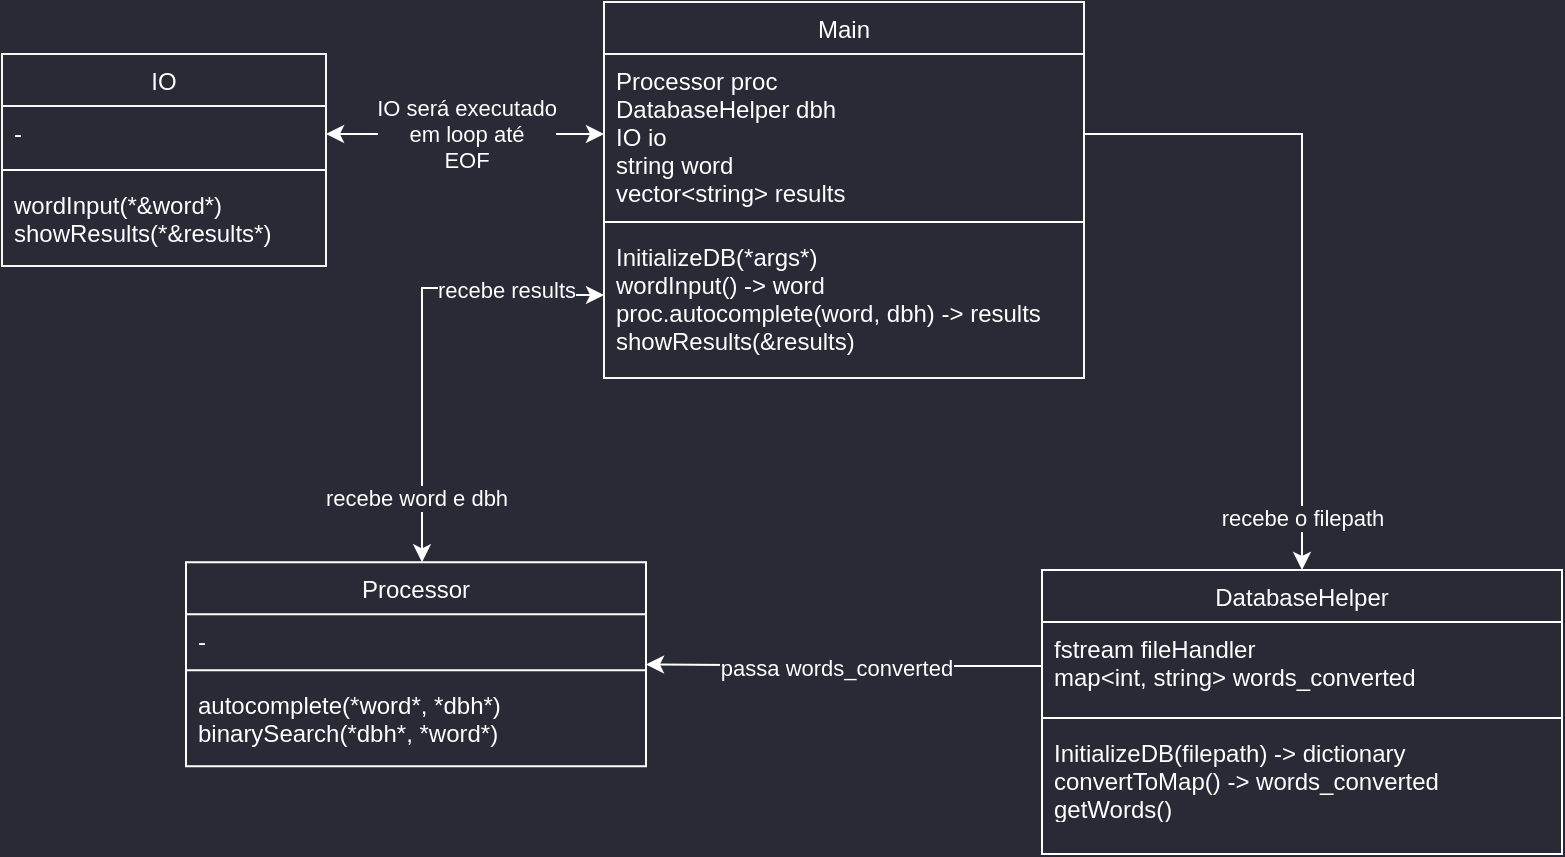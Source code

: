 <mxfile version="16.4.0" type="device"><diagram id="C5RBs43oDa-KdzZeNtuy" name="Page-1"><mxGraphModel dx="1326" dy="603" grid="0" gridSize="10" guides="1" tooltips="1" connect="1" arrows="1" fold="1" page="0" pageScale="1" pageWidth="827" pageHeight="1169" background="#282a36" math="0" shadow="0"><root><mxCell id="WIyWlLk6GJQsqaUBKTNV-0"/><mxCell id="WIyWlLk6GJQsqaUBKTNV-1" parent="WIyWlLk6GJQsqaUBKTNV-0"/><mxCell id="zkfFHV4jXpPFQw0GAbJ--6" value="Main" style="swimlane;fontStyle=0;align=center;verticalAlign=top;childLayout=stackLayout;horizontal=1;startSize=26;horizontalStack=0;resizeParent=1;resizeLast=0;collapsible=1;marginBottom=0;rounded=0;shadow=0;strokeWidth=1;fontColor=#FFFFFF;labelBackgroundColor=none;fillColor=none;labelBorderColor=none;strokeColor=#f8f8f2;" parent="WIyWlLk6GJQsqaUBKTNV-1" vertex="1"><mxGeometry x="296" y="43" width="240" height="188" as="geometry"><mxRectangle x="220" y="360" width="160" height="26" as="alternateBounds"/></mxGeometry></mxCell><mxCell id="zkfFHV4jXpPFQw0GAbJ--7" value="Processor proc&#10;DatabaseHelper dbh&#10;IO io&#10;string word&#10;vector&lt;string&gt; results" style="text;align=left;verticalAlign=top;spacingLeft=4;spacingRight=4;overflow=hidden;rotatable=0;points=[[0,0.5],[1,0.5]];portConstraint=eastwest;fontColor=#FFFFFF;labelBorderColor=none;" parent="zkfFHV4jXpPFQw0GAbJ--6" vertex="1"><mxGeometry y="26" width="240" height="80" as="geometry"/></mxCell><mxCell id="zkfFHV4jXpPFQw0GAbJ--9" value="" style="line;html=1;strokeWidth=1;align=left;verticalAlign=middle;spacingTop=-1;spacingLeft=3;spacingRight=3;rotatable=0;labelPosition=right;points=[];portConstraint=eastwest;fontColor=#FFFFFF;labelBorderColor=none;strokeColor=#FFFFFF;" parent="zkfFHV4jXpPFQw0GAbJ--6" vertex="1"><mxGeometry y="106" width="240" height="8" as="geometry"/></mxCell><mxCell id="zkfFHV4jXpPFQw0GAbJ--11" value="InitializeDB(*args*)&#10;wordInput() -&gt; word&#10;proc.autocomplete(word, dbh) -&gt; results&#10;showResults(&amp;results)" style="text;align=left;verticalAlign=top;spacingLeft=4;spacingRight=4;overflow=hidden;rotatable=0;points=[[0,0.5],[1,0.5]];portConstraint=eastwest;fontColor=#FFFFFF;fontStyle=0;labelBorderColor=none;" parent="zkfFHV4jXpPFQw0GAbJ--6" vertex="1"><mxGeometry y="114" width="240" height="65" as="geometry"/></mxCell><mxCell id="zkfFHV4jXpPFQw0GAbJ--13" value="DatabaseHelper" style="swimlane;fontStyle=0;align=center;verticalAlign=top;childLayout=stackLayout;horizontal=1;startSize=26;horizontalStack=0;resizeParent=1;resizeLast=0;collapsible=1;marginBottom=0;rounded=0;shadow=0;strokeWidth=1;fontColor=#FFFFFF;fillColor=none;labelBorderColor=none;strokeColor=#FFFFFF;" parent="WIyWlLk6GJQsqaUBKTNV-1" vertex="1"><mxGeometry x="515" y="327" width="260" height="142" as="geometry"><mxRectangle x="430" y="444" width="170" height="26" as="alternateBounds"/></mxGeometry></mxCell><mxCell id="zkfFHV4jXpPFQw0GAbJ--14" value="fstream fileHandler&#10;map&lt;int, string&gt; words_converted" style="text;align=left;verticalAlign=top;spacingLeft=4;spacingRight=4;overflow=hidden;rotatable=0;points=[[0,0.5],[1,0.5]];portConstraint=eastwest;fontColor=#FFFFFF;labelBorderColor=none;" parent="zkfFHV4jXpPFQw0GAbJ--13" vertex="1"><mxGeometry y="26" width="260" height="44" as="geometry"/></mxCell><mxCell id="zkfFHV4jXpPFQw0GAbJ--15" value="" style="line;html=1;strokeWidth=1;align=left;verticalAlign=middle;spacingTop=-1;spacingLeft=3;spacingRight=3;rotatable=0;labelPosition=right;points=[];portConstraint=eastwest;fontColor=#FFFFFF;labelBorderColor=none;strokeColor=#FFFFFF;" parent="zkfFHV4jXpPFQw0GAbJ--13" vertex="1"><mxGeometry y="70" width="260" height="8" as="geometry"/></mxCell><mxCell id="J4kxLh2qlvf4K1cdq-Gc-14" value="InitializeDB(filepath) -&gt; dictionary&#10;convertToMap() -&gt; words_converted&#10;getWords()" style="text;align=left;verticalAlign=top;spacingLeft=4;spacingRight=4;overflow=hidden;rotatable=0;points=[[0,0.5],[1,0.5]];portConstraint=eastwest;fontColor=#FFFFFF;labelBorderColor=none;" parent="zkfFHV4jXpPFQw0GAbJ--13" vertex="1"><mxGeometry y="78" width="260" height="44" as="geometry"/></mxCell><mxCell id="J4kxLh2qlvf4K1cdq-Gc-0" value="Processor" style="swimlane;fontStyle=0;align=center;verticalAlign=top;childLayout=stackLayout;horizontal=1;startSize=26;horizontalStack=0;resizeParent=1;resizeLast=0;collapsible=1;marginBottom=0;rounded=0;shadow=0;strokeWidth=1;fontColor=#FFFFFF;labelBorderColor=none;fillColor=none;strokeColor=#FFFFFF;" parent="WIyWlLk6GJQsqaUBKTNV-1" vertex="1"><mxGeometry x="87" y="323.17" width="230" height="102" as="geometry"><mxRectangle x="215" y="558" width="170" height="26" as="alternateBounds"/></mxGeometry></mxCell><mxCell id="J4kxLh2qlvf4K1cdq-Gc-1" value="-" style="text;align=left;verticalAlign=top;spacingLeft=4;spacingRight=4;overflow=hidden;rotatable=0;points=[[0,0.5],[1,0.5]];portConstraint=eastwest;fontColor=#FFFFFF;labelBorderColor=none;" parent="J4kxLh2qlvf4K1cdq-Gc-0" vertex="1"><mxGeometry y="26" width="230" height="24" as="geometry"/></mxCell><mxCell id="J4kxLh2qlvf4K1cdq-Gc-2" value="" style="line;html=1;strokeWidth=1;align=left;verticalAlign=middle;spacingTop=-1;spacingLeft=3;spacingRight=3;rotatable=0;labelPosition=right;points=[];portConstraint=eastwest;fontColor=#FFFFFF;labelBorderColor=none;fillColor=none;strokeColor=#FFFFFF;" parent="J4kxLh2qlvf4K1cdq-Gc-0" vertex="1"><mxGeometry y="50" width="230" height="8" as="geometry"/></mxCell><mxCell id="J4kxLh2qlvf4K1cdq-Gc-17" value="autocomplete(*word*, *dbh*)&#10;binarySearch(*dbh*, *word*)&#10;" style="text;align=left;verticalAlign=top;spacingLeft=4;spacingRight=4;overflow=hidden;rotatable=0;points=[[0,0.5],[1,0.5]];portConstraint=eastwest;fontColor=#FFFFFF;labelBorderColor=none;" parent="J4kxLh2qlvf4K1cdq-Gc-0" vertex="1"><mxGeometry y="58" width="230" height="44" as="geometry"/></mxCell><mxCell id="J4kxLh2qlvf4K1cdq-Gc-7" style="edgeStyle=orthogonalEdgeStyle;rounded=0;orthogonalLoop=1;jettySize=auto;html=1;exitX=1;exitY=0.5;exitDx=0;exitDy=0;entryX=0.5;entryY=0;entryDx=0;entryDy=0;fontColor=#FFFFFF;labelBorderColor=none;strokeColor=#FFFFFF;" parent="WIyWlLk6GJQsqaUBKTNV-1" source="zkfFHV4jXpPFQw0GAbJ--7" target="zkfFHV4jXpPFQw0GAbJ--13" edge="1"><mxGeometry relative="1" as="geometry"/></mxCell><mxCell id="J4kxLh2qlvf4K1cdq-Gc-22" value="recebe o filepath" style="edgeLabel;html=1;align=center;verticalAlign=middle;resizable=0;points=[];fontColor=#FFFFFF;labelBackgroundColor=#282A36;labelBorderColor=none;" parent="J4kxLh2qlvf4K1cdq-Gc-7" vertex="1" connectable="0"><mxGeometry x="0.465" relative="1" as="geometry"><mxPoint y="61" as="offset"/></mxGeometry></mxCell><mxCell id="J4kxLh2qlvf4K1cdq-Gc-9" style="edgeStyle=orthogonalEdgeStyle;rounded=0;orthogonalLoop=1;jettySize=auto;html=1;exitX=0;exitY=0.5;exitDx=0;exitDy=0;fontColor=#FFFFFF;labelBorderColor=none;strokeColor=#FFFFFF;" parent="WIyWlLk6GJQsqaUBKTNV-1" source="zkfFHV4jXpPFQw0GAbJ--14" target="J4kxLh2qlvf4K1cdq-Gc-0" edge="1"><mxGeometry relative="1" as="geometry"/></mxCell><mxCell id="J4kxLh2qlvf4K1cdq-Gc-25" value="&lt;div&gt;passa words_converted&lt;/div&gt;" style="edgeLabel;html=1;align=center;verticalAlign=middle;resizable=0;points=[];fontColor=#FFFFFF;labelBorderColor=none;labelBackgroundColor=#282A36;" parent="J4kxLh2qlvf4K1cdq-Gc-9" vertex="1" connectable="0"><mxGeometry x="-0.311" y="-2" relative="1" as="geometry"><mxPoint x="-35" y="3" as="offset"/></mxGeometry></mxCell><mxCell id="J4kxLh2qlvf4K1cdq-Gc-10" style="edgeStyle=orthogonalEdgeStyle;rounded=0;orthogonalLoop=1;jettySize=auto;html=1;exitX=0;exitY=0.5;exitDx=0;exitDy=0;fontColor=#FFFFFF;labelBorderColor=none;strokeColor=#FFFFFF;startArrow=classic;startFill=1;" parent="WIyWlLk6GJQsqaUBKTNV-1" source="zkfFHV4jXpPFQw0GAbJ--11" target="J4kxLh2qlvf4K1cdq-Gc-0" edge="1"><mxGeometry relative="1" as="geometry"><Array as="points"><mxPoint x="270" y="186"/><mxPoint x="205" y="186"/></Array></mxGeometry></mxCell><mxCell id="J4kxLh2qlvf4K1cdq-Gc-23" value="recebe word e dbh" style="edgeLabel;html=1;align=center;verticalAlign=middle;resizable=0;points=[];fontColor=#FFFFFF;labelBorderColor=none;labelBackgroundColor=#282A36;" parent="J4kxLh2qlvf4K1cdq-Gc-10" vertex="1" connectable="0"><mxGeometry x="0.613" relative="1" as="geometry"><mxPoint x="-3" y="12" as="offset"/></mxGeometry></mxCell><mxCell id="J4kxLh2qlvf4K1cdq-Gc-24" value="recebe results" style="edgeLabel;html=1;align=center;verticalAlign=middle;resizable=0;points=[];fontColor=#FFFFFF;labelBorderColor=none;labelBackgroundColor=#282A36;" parent="J4kxLh2qlvf4K1cdq-Gc-10" vertex="1" connectable="0"><mxGeometry x="-0.704" y="-2" relative="1" as="geometry"><mxPoint x="-18" y="3" as="offset"/></mxGeometry></mxCell><mxCell id="J4kxLh2qlvf4K1cdq-Gc-28" value="IO" style="swimlane;fontStyle=0;align=center;verticalAlign=top;childLayout=stackLayout;horizontal=1;startSize=26;horizontalStack=0;resizeParent=1;resizeLast=0;collapsible=1;marginBottom=0;rounded=0;shadow=0;strokeWidth=1;fontColor=#FFFFFF;labelBackgroundColor=none;fillColor=none;labelBorderColor=none;strokeColor=#f8f8f2;" parent="WIyWlLk6GJQsqaUBKTNV-1" vertex="1"><mxGeometry x="-5" y="69" width="162" height="106" as="geometry"><mxRectangle x="220" y="360" width="160" height="26" as="alternateBounds"/></mxGeometry></mxCell><mxCell id="J4kxLh2qlvf4K1cdq-Gc-29" value="-" style="text;align=left;verticalAlign=top;spacingLeft=4;spacingRight=4;overflow=hidden;rotatable=0;points=[[0,0.5],[1,0.5]];portConstraint=eastwest;fontColor=#FFFFFF;labelBorderColor=none;" parent="J4kxLh2qlvf4K1cdq-Gc-28" vertex="1"><mxGeometry y="26" width="162" height="28" as="geometry"/></mxCell><mxCell id="J4kxLh2qlvf4K1cdq-Gc-30" value="" style="line;html=1;strokeWidth=1;align=left;verticalAlign=middle;spacingTop=-1;spacingLeft=3;spacingRight=3;rotatable=0;labelPosition=right;points=[];portConstraint=eastwest;fontColor=#FFFFFF;labelBorderColor=none;strokeColor=#FFFFFF;" parent="J4kxLh2qlvf4K1cdq-Gc-28" vertex="1"><mxGeometry y="54" width="162" height="8" as="geometry"/></mxCell><mxCell id="J4kxLh2qlvf4K1cdq-Gc-31" value="wordInput(*&amp;word*)&#10;showResults(*&amp;results*)&#10;" style="text;align=left;verticalAlign=top;spacingLeft=4;spacingRight=4;overflow=hidden;rotatable=0;points=[[0,0.5],[1,0.5]];portConstraint=eastwest;fontColor=#FFFFFF;fontStyle=0;labelBorderColor=none;" parent="J4kxLh2qlvf4K1cdq-Gc-28" vertex="1"><mxGeometry y="62" width="162" height="44" as="geometry"/></mxCell><mxCell id="J4kxLh2qlvf4K1cdq-Gc-32" style="edgeStyle=orthogonalEdgeStyle;rounded=0;orthogonalLoop=1;jettySize=auto;html=1;exitX=1;exitY=0.5;exitDx=0;exitDy=0;entryX=0;entryY=0.5;entryDx=0;entryDy=0;labelBorderColor=none;fontColor=#FFFFFF;strokeColor=#FFFFFF;startArrow=classic;startFill=1;" parent="WIyWlLk6GJQsqaUBKTNV-1" source="J4kxLh2qlvf4K1cdq-Gc-29" target="zkfFHV4jXpPFQw0GAbJ--7" edge="1"><mxGeometry relative="1" as="geometry"/></mxCell><mxCell id="J4kxLh2qlvf4K1cdq-Gc-35" value="&lt;div&gt;IO será executado &lt;br&gt;&lt;/div&gt;&lt;div&gt;em loop até&lt;br&gt;EOF&lt;br&gt;&lt;/div&gt;" style="edgeLabel;html=1;align=center;verticalAlign=middle;resizable=0;points=[];fontColor=#FFFFFF;labelBackgroundColor=#282A36;" parent="J4kxLh2qlvf4K1cdq-Gc-32" vertex="1" connectable="0"><mxGeometry x="-0.285" y="1" relative="1" as="geometry"><mxPoint x="20" y="1" as="offset"/></mxGeometry></mxCell></root></mxGraphModel></diagram></mxfile>